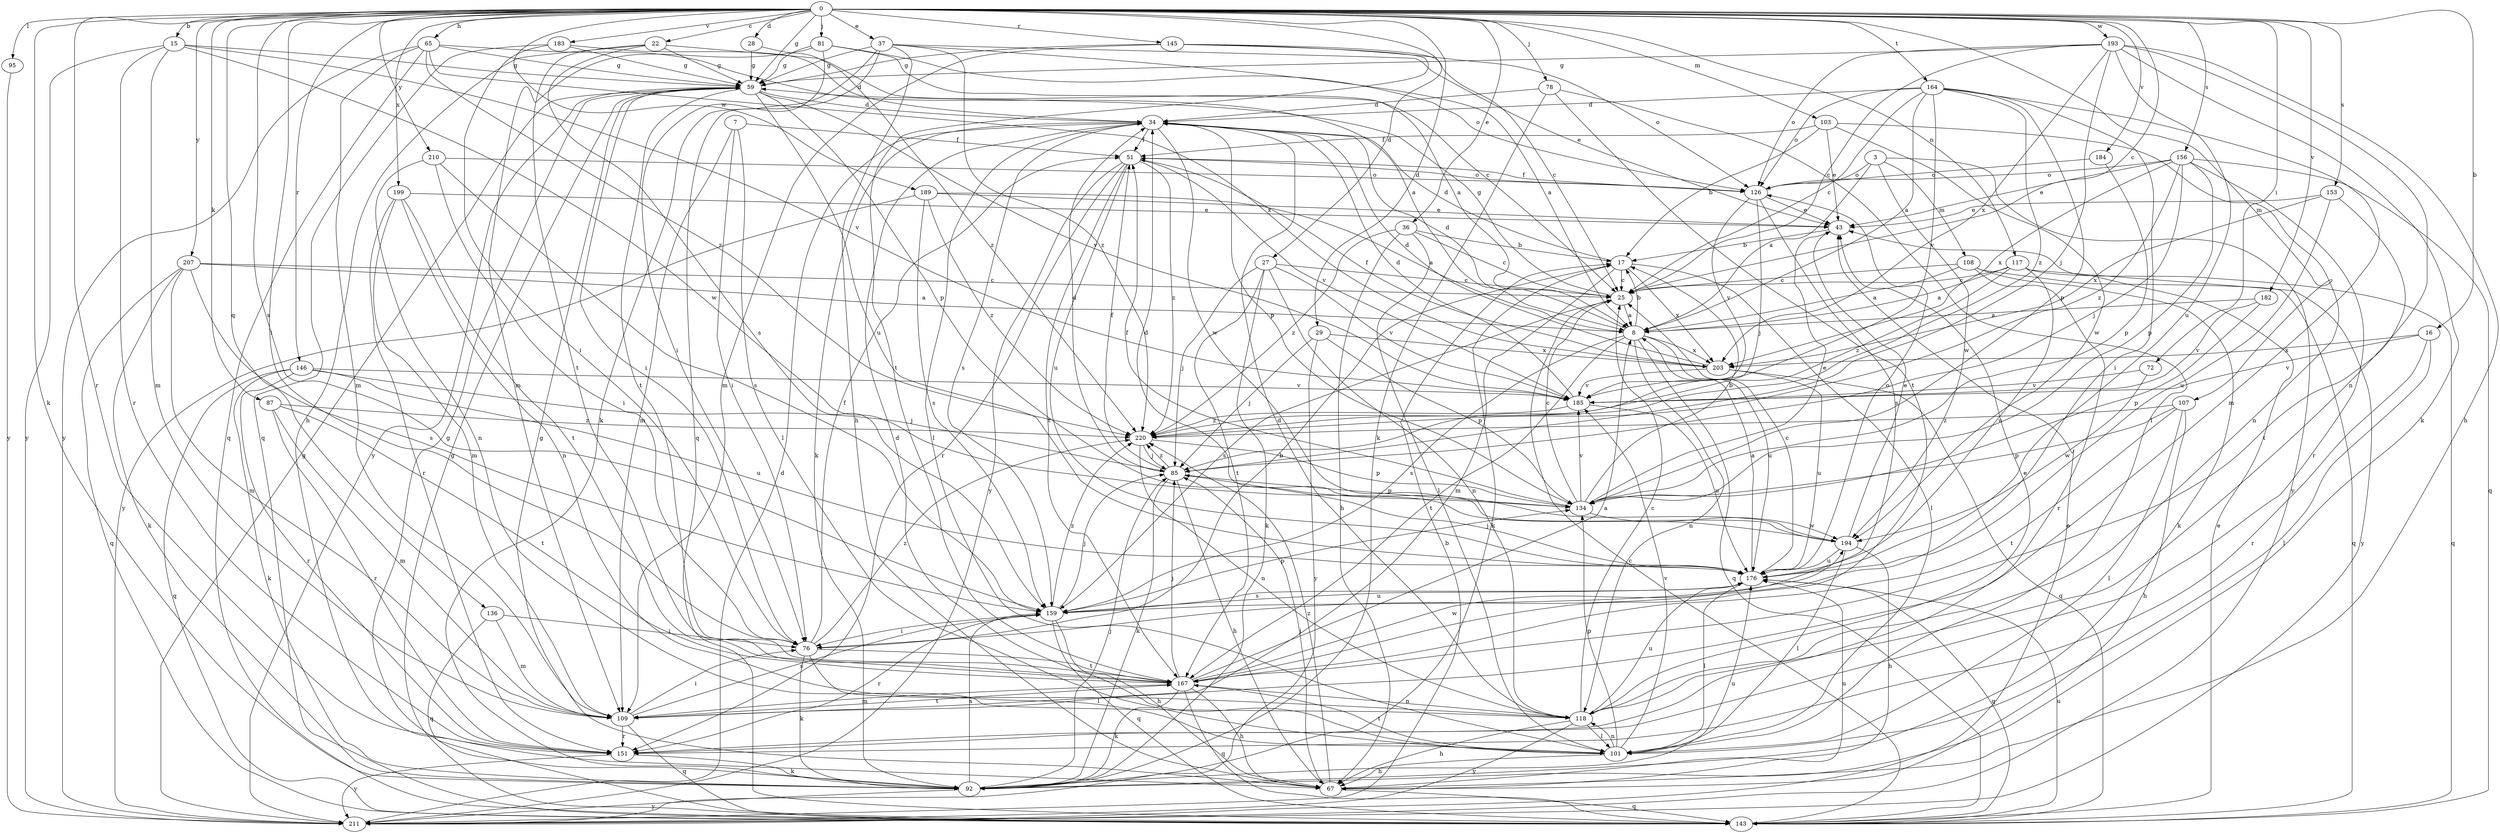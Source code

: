 strict digraph  {
0;
3;
7;
8;
15;
16;
17;
22;
25;
27;
28;
29;
34;
36;
37;
43;
51;
59;
65;
67;
72;
76;
78;
81;
85;
87;
92;
95;
101;
103;
107;
108;
109;
117;
118;
126;
134;
136;
143;
145;
146;
151;
153;
156;
159;
164;
167;
176;
182;
183;
184;
185;
189;
193;
194;
199;
203;
207;
210;
211;
220;
0 -> 15  [label=b];
0 -> 16  [label=b];
0 -> 22  [label=c];
0 -> 25  [label=c];
0 -> 27  [label=d];
0 -> 28  [label=d];
0 -> 29  [label=d];
0 -> 36  [label=e];
0 -> 37  [label=e];
0 -> 59  [label=g];
0 -> 65  [label=h];
0 -> 72  [label=i];
0 -> 76  [label=i];
0 -> 78  [label=j];
0 -> 81  [label=j];
0 -> 87  [label=k];
0 -> 92  [label=k];
0 -> 95  [label=l];
0 -> 103  [label=m];
0 -> 107  [label=m];
0 -> 117  [label=n];
0 -> 136  [label=q];
0 -> 145  [label=r];
0 -> 146  [label=r];
0 -> 151  [label=r];
0 -> 153  [label=s];
0 -> 156  [label=s];
0 -> 159  [label=s];
0 -> 164  [label=t];
0 -> 182  [label=v];
0 -> 183  [label=v];
0 -> 184  [label=v];
0 -> 189  [label=w];
0 -> 193  [label=w];
0 -> 199  [label=x];
0 -> 207  [label=y];
0 -> 210  [label=y];
3 -> 8  [label=a];
3 -> 108  [label=m];
3 -> 126  [label=o];
3 -> 194  [label=w];
3 -> 211  [label=y];
7 -> 51  [label=f];
7 -> 76  [label=i];
7 -> 101  [label=l];
7 -> 109  [label=m];
8 -> 17  [label=b];
8 -> 34  [label=d];
8 -> 118  [label=n];
8 -> 143  [label=q];
8 -> 159  [label=s];
8 -> 167  [label=t];
8 -> 176  [label=u];
8 -> 203  [label=x];
15 -> 59  [label=g];
15 -> 109  [label=m];
15 -> 151  [label=r];
15 -> 185  [label=v];
15 -> 194  [label=w];
15 -> 211  [label=y];
16 -> 101  [label=l];
16 -> 151  [label=r];
16 -> 185  [label=v];
16 -> 203  [label=x];
17 -> 25  [label=c];
17 -> 34  [label=d];
17 -> 92  [label=k];
17 -> 101  [label=l];
17 -> 109  [label=m];
17 -> 203  [label=x];
22 -> 25  [label=c];
22 -> 59  [label=g];
22 -> 67  [label=h];
22 -> 159  [label=s];
22 -> 167  [label=t];
25 -> 8  [label=a];
25 -> 59  [label=g];
25 -> 159  [label=s];
27 -> 25  [label=c];
27 -> 85  [label=j];
27 -> 92  [label=k];
27 -> 118  [label=n];
27 -> 167  [label=t];
27 -> 185  [label=v];
28 -> 59  [label=g];
28 -> 220  [label=z];
29 -> 85  [label=j];
29 -> 134  [label=p];
29 -> 203  [label=x];
29 -> 211  [label=y];
34 -> 51  [label=f];
34 -> 92  [label=k];
34 -> 101  [label=l];
34 -> 134  [label=p];
34 -> 159  [label=s];
34 -> 194  [label=w];
36 -> 17  [label=b];
36 -> 25  [label=c];
36 -> 67  [label=h];
36 -> 101  [label=l];
36 -> 220  [label=z];
37 -> 8  [label=a];
37 -> 43  [label=e];
37 -> 59  [label=g];
37 -> 67  [label=h];
37 -> 92  [label=k];
37 -> 143  [label=q];
37 -> 220  [label=z];
43 -> 17  [label=b];
51 -> 126  [label=o];
51 -> 151  [label=r];
51 -> 167  [label=t];
51 -> 176  [label=u];
51 -> 185  [label=v];
51 -> 211  [label=y];
51 -> 220  [label=z];
59 -> 34  [label=d];
59 -> 76  [label=i];
59 -> 134  [label=p];
59 -> 167  [label=t];
59 -> 176  [label=u];
59 -> 185  [label=v];
59 -> 211  [label=y];
65 -> 8  [label=a];
65 -> 59  [label=g];
65 -> 109  [label=m];
65 -> 143  [label=q];
65 -> 203  [label=x];
65 -> 211  [label=y];
65 -> 220  [label=z];
67 -> 59  [label=g];
67 -> 85  [label=j];
67 -> 143  [label=q];
67 -> 176  [label=u];
67 -> 220  [label=z];
72 -> 185  [label=v];
72 -> 194  [label=w];
76 -> 17  [label=b];
76 -> 51  [label=f];
76 -> 92  [label=k];
76 -> 101  [label=l];
76 -> 167  [label=t];
76 -> 220  [label=z];
78 -> 34  [label=d];
78 -> 92  [label=k];
78 -> 101  [label=l];
78 -> 167  [label=t];
81 -> 8  [label=a];
81 -> 59  [label=g];
81 -> 76  [label=i];
81 -> 109  [label=m];
81 -> 126  [label=o];
85 -> 34  [label=d];
85 -> 51  [label=f];
85 -> 67  [label=h];
85 -> 92  [label=k];
85 -> 134  [label=p];
85 -> 220  [label=z];
87 -> 109  [label=m];
87 -> 151  [label=r];
87 -> 167  [label=t];
87 -> 220  [label=z];
92 -> 59  [label=g];
92 -> 85  [label=j];
92 -> 159  [label=s];
92 -> 176  [label=u];
92 -> 211  [label=y];
95 -> 211  [label=y];
101 -> 34  [label=d];
101 -> 67  [label=h];
101 -> 118  [label=n];
101 -> 134  [label=p];
101 -> 167  [label=t];
101 -> 185  [label=v];
103 -> 17  [label=b];
103 -> 43  [label=e];
103 -> 51  [label=f];
103 -> 118  [label=n];
103 -> 194  [label=w];
107 -> 67  [label=h];
107 -> 101  [label=l];
107 -> 134  [label=p];
107 -> 167  [label=t];
107 -> 220  [label=z];
108 -> 8  [label=a];
108 -> 25  [label=c];
108 -> 92  [label=k];
108 -> 143  [label=q];
108 -> 151  [label=r];
109 -> 76  [label=i];
109 -> 143  [label=q];
109 -> 151  [label=r];
109 -> 159  [label=s];
109 -> 167  [label=t];
117 -> 8  [label=a];
117 -> 25  [label=c];
117 -> 143  [label=q];
117 -> 176  [label=u];
117 -> 211  [label=y];
117 -> 220  [label=z];
118 -> 25  [label=c];
118 -> 34  [label=d];
118 -> 43  [label=e];
118 -> 67  [label=h];
118 -> 101  [label=l];
118 -> 176  [label=u];
118 -> 211  [label=y];
126 -> 43  [label=e];
126 -> 51  [label=f];
126 -> 85  [label=j];
126 -> 159  [label=s];
126 -> 185  [label=v];
134 -> 17  [label=b];
134 -> 25  [label=c];
134 -> 43  [label=e];
134 -> 51  [label=f];
134 -> 185  [label=v];
134 -> 194  [label=w];
136 -> 76  [label=i];
136 -> 109  [label=m];
136 -> 143  [label=q];
143 -> 25  [label=c];
143 -> 43  [label=e];
143 -> 59  [label=g];
143 -> 176  [label=u];
145 -> 25  [label=c];
145 -> 59  [label=g];
145 -> 109  [label=m];
145 -> 126  [label=o];
145 -> 167  [label=t];
146 -> 85  [label=j];
146 -> 92  [label=k];
146 -> 143  [label=q];
146 -> 151  [label=r];
146 -> 176  [label=u];
146 -> 185  [label=v];
151 -> 92  [label=k];
151 -> 211  [label=y];
153 -> 43  [label=e];
153 -> 167  [label=t];
153 -> 176  [label=u];
153 -> 203  [label=x];
156 -> 43  [label=e];
156 -> 85  [label=j];
156 -> 126  [label=o];
156 -> 134  [label=p];
156 -> 143  [label=q];
156 -> 151  [label=r];
156 -> 203  [label=x];
156 -> 220  [label=z];
159 -> 67  [label=h];
159 -> 76  [label=i];
159 -> 85  [label=j];
159 -> 134  [label=p];
159 -> 143  [label=q];
159 -> 151  [label=r];
159 -> 176  [label=u];
159 -> 220  [label=z];
164 -> 8  [label=a];
164 -> 25  [label=c];
164 -> 34  [label=d];
164 -> 76  [label=i];
164 -> 109  [label=m];
164 -> 126  [label=o];
164 -> 134  [label=p];
164 -> 185  [label=v];
164 -> 220  [label=z];
167 -> 8  [label=a];
167 -> 67  [label=h];
167 -> 85  [label=j];
167 -> 92  [label=k];
167 -> 109  [label=m];
167 -> 118  [label=n];
167 -> 143  [label=q];
167 -> 194  [label=w];
176 -> 8  [label=a];
176 -> 25  [label=c];
176 -> 85  [label=j];
176 -> 101  [label=l];
176 -> 126  [label=o];
176 -> 143  [label=q];
176 -> 159  [label=s];
182 -> 8  [label=a];
182 -> 134  [label=p];
182 -> 185  [label=v];
183 -> 34  [label=d];
183 -> 59  [label=g];
183 -> 76  [label=i];
183 -> 143  [label=q];
184 -> 126  [label=o];
184 -> 134  [label=p];
185 -> 34  [label=d];
185 -> 176  [label=u];
185 -> 220  [label=z];
189 -> 8  [label=a];
189 -> 43  [label=e];
189 -> 159  [label=s];
189 -> 211  [label=y];
189 -> 220  [label=z];
193 -> 25  [label=c];
193 -> 59  [label=g];
193 -> 67  [label=h];
193 -> 85  [label=j];
193 -> 92  [label=k];
193 -> 118  [label=n];
193 -> 126  [label=o];
193 -> 176  [label=u];
193 -> 203  [label=x];
194 -> 34  [label=d];
194 -> 43  [label=e];
194 -> 67  [label=h];
194 -> 101  [label=l];
194 -> 176  [label=u];
199 -> 43  [label=e];
199 -> 109  [label=m];
199 -> 118  [label=n];
199 -> 151  [label=r];
199 -> 167  [label=t];
203 -> 34  [label=d];
203 -> 51  [label=f];
203 -> 143  [label=q];
203 -> 176  [label=u];
203 -> 185  [label=v];
207 -> 8  [label=a];
207 -> 25  [label=c];
207 -> 92  [label=k];
207 -> 109  [label=m];
207 -> 143  [label=q];
207 -> 159  [label=s];
210 -> 76  [label=i];
210 -> 118  [label=n];
210 -> 126  [label=o];
210 -> 159  [label=s];
211 -> 17  [label=b];
211 -> 34  [label=d];
211 -> 43  [label=e];
211 -> 59  [label=g];
220 -> 85  [label=j];
220 -> 118  [label=n];
220 -> 134  [label=p];
}
